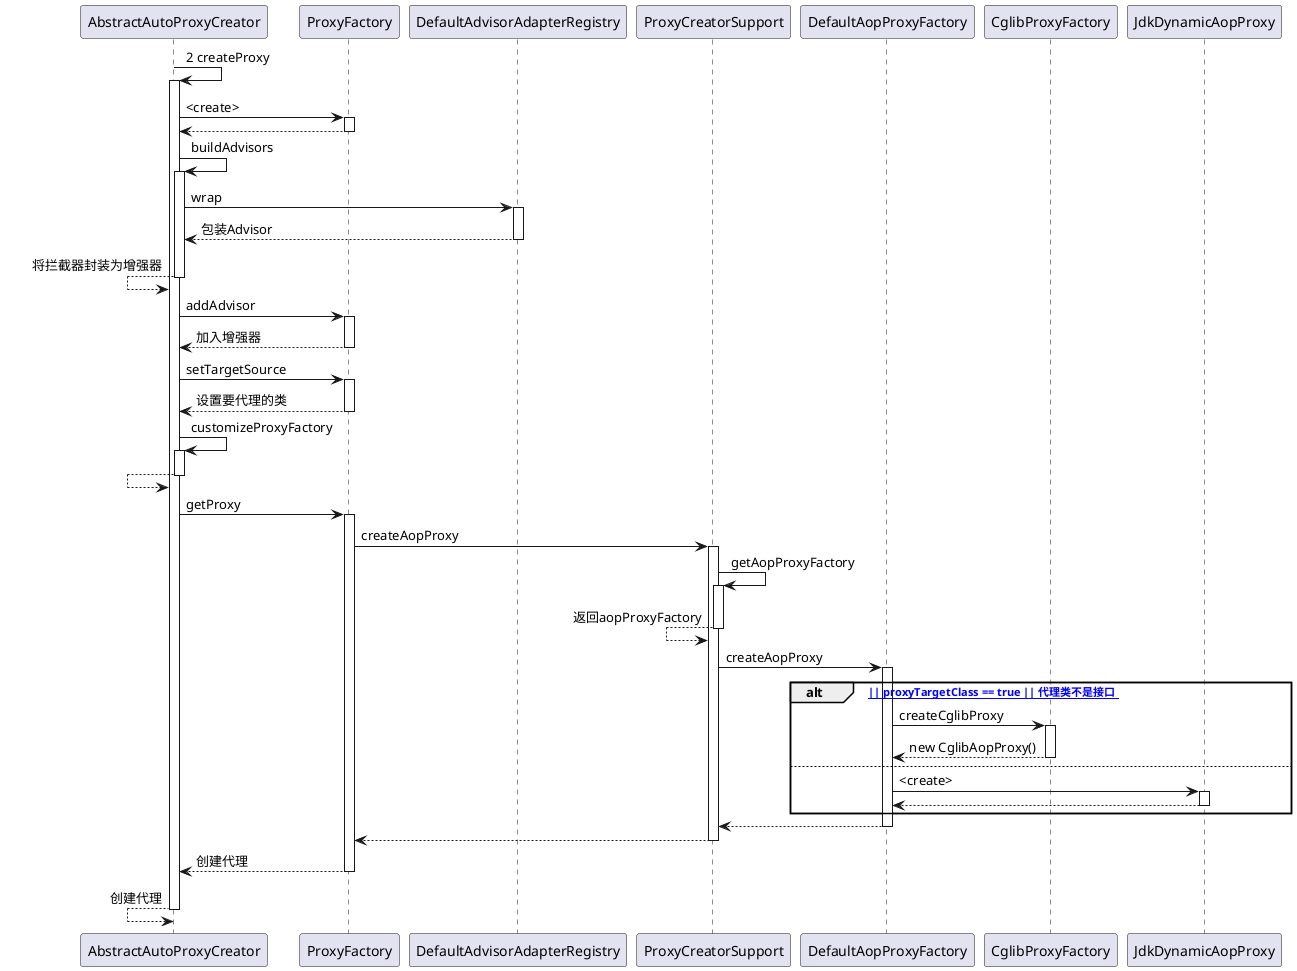 @startuml

AbstractAutoProxyCreator->AbstractAutoProxyCreator:2 createProxy
activate AbstractAutoProxyCreator
    AbstractAutoProxyCreator->ProxyFactory:<create>
    activate ProxyFactory
    AbstractAutoProxyCreator<--ProxyFactory:
    deactivate ProxyFactory

    AbstractAutoProxyCreator->AbstractAutoProxyCreator:buildAdvisors
    activate AbstractAutoProxyCreator
        AbstractAutoProxyCreator->DefaultAdvisorAdapterRegistry:wrap
        activate DefaultAdvisorAdapterRegistry
        AbstractAutoProxyCreator<--DefaultAdvisorAdapterRegistry:包装Advisor
        deactivate DefaultAdvisorAdapterRegistry
    AbstractAutoProxyCreator<--AbstractAutoProxyCreator:将拦截器封装为增强器
    deactivate AbstractAutoProxyCreator

    AbstractAutoProxyCreator->ProxyFactory:addAdvisor
    activate ProxyFactory
    AbstractAutoProxyCreator<--ProxyFactory:加入增强器
    deactivate ProxyFactory

    AbstractAutoProxyCreator->ProxyFactory:setTargetSource
    activate ProxyFactory
    AbstractAutoProxyCreator<--ProxyFactory:设置要代理的类
    deactivate ProxyFactory

    AbstractAutoProxyCreator->AbstractAutoProxyCreator:customizeProxyFactory
    activate AbstractAutoProxyCreator
    AbstractAutoProxyCreator<--AbstractAutoProxyCreator:
    deactivate AbstractAutoProxyCreator
    AbstractAutoProxyCreator->ProxyFactory:getProxy
    activate ProxyFactory
        ProxyFactory->ProxyCreatorSupport:createAopProxy
        activate ProxyCreatorSupport
            ProxyCreatorSupport->ProxyCreatorSupport:getAopProxyFactory
            activate ProxyCreatorSupport
            ProxyCreatorSupport<--ProxyCreatorSupport:返回aopProxyFactory
            deactivate ProxyCreatorSupport
            ProxyCreatorSupport->DefaultAopProxyFactory:createAopProxy
            activate DefaultAopProxyFactory
            alt [ 使用激进优化策略 || proxyTargetClass == true || 代理类不是接口 ]
                DefaultAopProxyFactory->CglibProxyFactory:createCglibProxy
                activate CglibProxyFactory
                DefaultAopProxyFactory<--CglibProxyFactory: new CglibAopProxy()
                deactivate CglibProxyFactory
            else
                DefaultAopProxyFactory->JdkDynamicAopProxy:<create>
                activate JdkDynamicAopProxy
                DefaultAopProxyFactory<--JdkDynamicAopProxy:
                deactivate JdkDynamicAopProxy
            end
            ProxyCreatorSupport<--DefaultAopProxyFactory:
            deactivate DefaultAopProxyFactory
        ProxyFactory<--ProxyCreatorSupport:
        deactivate ProxyCreatorSupport
    AbstractAutoProxyCreator<--ProxyFactory:创建代理
    deactivate ProxyFactory
AbstractAutoProxyCreator<--AbstractAutoProxyCreator: 创建代理
deactivate AbstractAutoProxyCreator

@enduml